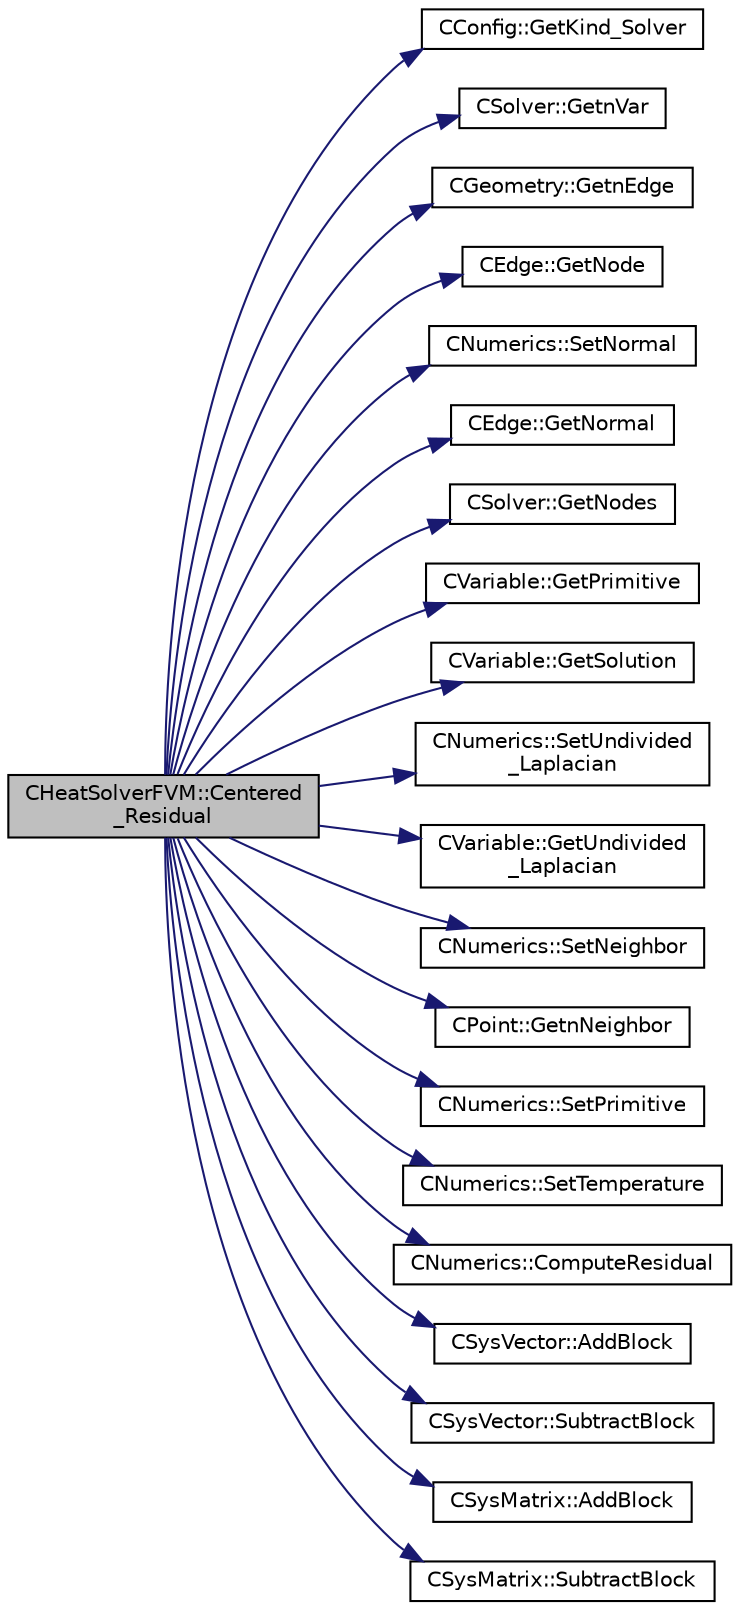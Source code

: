 digraph "CHeatSolverFVM::Centered_Residual"
{
  edge [fontname="Helvetica",fontsize="10",labelfontname="Helvetica",labelfontsize="10"];
  node [fontname="Helvetica",fontsize="10",shape=record];
  rankdir="LR";
  Node207 [label="CHeatSolverFVM::Centered\l_Residual",height=0.2,width=0.4,color="black", fillcolor="grey75", style="filled", fontcolor="black"];
  Node207 -> Node208 [color="midnightblue",fontsize="10",style="solid",fontname="Helvetica"];
  Node208 [label="CConfig::GetKind_Solver",height=0.2,width=0.4,color="black", fillcolor="white", style="filled",URL="$class_c_config.html#a0e2628fc803f14ec6179427ee02e8655",tooltip="Governing equations of the flow (it can be different from the run time equation). ..."];
  Node207 -> Node209 [color="midnightblue",fontsize="10",style="solid",fontname="Helvetica"];
  Node209 [label="CSolver::GetnVar",height=0.2,width=0.4,color="black", fillcolor="white", style="filled",URL="$class_c_solver.html#a65c22046b0cf1938ba22648912d04680",tooltip="Get the number of variables of the problem. "];
  Node207 -> Node210 [color="midnightblue",fontsize="10",style="solid",fontname="Helvetica"];
  Node210 [label="CGeometry::GetnEdge",height=0.2,width=0.4,color="black", fillcolor="white", style="filled",URL="$class_c_geometry.html#a7d6e1e1d1e46da8f55ecbe1a9380530a",tooltip="Get number of edges. "];
  Node207 -> Node211 [color="midnightblue",fontsize="10",style="solid",fontname="Helvetica"];
  Node211 [label="CEdge::GetNode",height=0.2,width=0.4,color="black", fillcolor="white", style="filled",URL="$class_c_edge.html#aee33b61d646e3fe59a4e23284ab1bf33",tooltip="Get the nodes of the edge. "];
  Node207 -> Node212 [color="midnightblue",fontsize="10",style="solid",fontname="Helvetica"];
  Node212 [label="CNumerics::SetNormal",height=0.2,width=0.4,color="black", fillcolor="white", style="filled",URL="$class_c_numerics.html#a41903d97957f351cd9ee63ca404985b1",tooltip="Set the value of the normal vector to the face between two points. "];
  Node207 -> Node213 [color="midnightblue",fontsize="10",style="solid",fontname="Helvetica"];
  Node213 [label="CEdge::GetNormal",height=0.2,width=0.4,color="black", fillcolor="white", style="filled",URL="$class_c_edge.html#ada210a6f0643f444e7e491fc4ed9e662",tooltip="Copy the the normal vector of a face. "];
  Node207 -> Node214 [color="midnightblue",fontsize="10",style="solid",fontname="Helvetica"];
  Node214 [label="CSolver::GetNodes",height=0.2,width=0.4,color="black", fillcolor="white", style="filled",URL="$class_c_solver.html#af3198e52a2ea377bb765647b5e697197",tooltip="Allow outside access to the nodes of the solver, containing conservatives, primitives, etc. "];
  Node207 -> Node215 [color="midnightblue",fontsize="10",style="solid",fontname="Helvetica"];
  Node215 [label="CVariable::GetPrimitive",height=0.2,width=0.4,color="black", fillcolor="white", style="filled",URL="$class_c_variable.html#abe38982ec51efc8391ef27fc434f37ad",tooltip="A virtual member. "];
  Node207 -> Node216 [color="midnightblue",fontsize="10",style="solid",fontname="Helvetica"];
  Node216 [label="CVariable::GetSolution",height=0.2,width=0.4,color="black", fillcolor="white", style="filled",URL="$class_c_variable.html#a261483e39c23c1de7cb9aea7e917c121",tooltip="Get the solution. "];
  Node207 -> Node217 [color="midnightblue",fontsize="10",style="solid",fontname="Helvetica"];
  Node217 [label="CNumerics::SetUndivided\l_Laplacian",height=0.2,width=0.4,color="black", fillcolor="white", style="filled",URL="$class_c_numerics.html#a8818257f545fe207ff69f6c0337f3b26",tooltip="Set the value of undivided laplacian. "];
  Node207 -> Node218 [color="midnightblue",fontsize="10",style="solid",fontname="Helvetica"];
  Node218 [label="CVariable::GetUndivided\l_Laplacian",height=0.2,width=0.4,color="black", fillcolor="white", style="filled",URL="$class_c_variable.html#a1dd90f7826e65b6b9fe15becaf82b1af",tooltip="Get the undivided laplacian of the solution. "];
  Node207 -> Node219 [color="midnightblue",fontsize="10",style="solid",fontname="Helvetica"];
  Node219 [label="CNumerics::SetNeighbor",height=0.2,width=0.4,color="black", fillcolor="white", style="filled",URL="$class_c_numerics.html#a3a325233fabba63421dd5d0596b6a7ca",tooltip="Set the number of neighbor to a point. "];
  Node207 -> Node220 [color="midnightblue",fontsize="10",style="solid",fontname="Helvetica"];
  Node220 [label="CPoint::GetnNeighbor",height=0.2,width=0.4,color="black", fillcolor="white", style="filled",URL="$class_c_point.html#a73ffb61e70753ea46e80edba22cf39a4",tooltip="Get the number of neighbor of a point. "];
  Node207 -> Node221 [color="midnightblue",fontsize="10",style="solid",fontname="Helvetica"];
  Node221 [label="CNumerics::SetPrimitive",height=0.2,width=0.4,color="black", fillcolor="white", style="filled",URL="$class_c_numerics.html#af72b17d397adf09beed2e99e2daf895c",tooltip="Set the value of the primitive variables. "];
  Node207 -> Node222 [color="midnightblue",fontsize="10",style="solid",fontname="Helvetica"];
  Node222 [label="CNumerics::SetTemperature",height=0.2,width=0.4,color="black", fillcolor="white", style="filled",URL="$class_c_numerics.html#a42f988dfe419c655c6162802ff355bc2",tooltip="Set the value of the temperature. "];
  Node207 -> Node223 [color="midnightblue",fontsize="10",style="solid",fontname="Helvetica"];
  Node223 [label="CNumerics::ComputeResidual",height=0.2,width=0.4,color="black", fillcolor="white", style="filled",URL="$class_c_numerics.html#abe734316e0047f463f059fd77a281958",tooltip="Compute the numerical residual. "];
  Node207 -> Node224 [color="midnightblue",fontsize="10",style="solid",fontname="Helvetica"];
  Node224 [label="CSysVector::AddBlock",height=0.2,width=0.4,color="black", fillcolor="white", style="filled",URL="$class_c_sys_vector.html#acd4c36df2ea0b7ad473944cff9bf5d72",tooltip="Add val_residual to the residual. "];
  Node207 -> Node225 [color="midnightblue",fontsize="10",style="solid",fontname="Helvetica"];
  Node225 [label="CSysVector::SubtractBlock",height=0.2,width=0.4,color="black", fillcolor="white", style="filled",URL="$class_c_sys_vector.html#a732b302ca148d38b442bfe7e096a81be",tooltip="Subtract val_residual to the residual. "];
  Node207 -> Node226 [color="midnightblue",fontsize="10",style="solid",fontname="Helvetica"];
  Node226 [label="CSysMatrix::AddBlock",height=0.2,width=0.4,color="black", fillcolor="white", style="filled",URL="$class_c_sys_matrix.html#a85def3109e5aa5307268ca830a8f6522",tooltip="Adds the specified block to the sparse matrix. "];
  Node207 -> Node227 [color="midnightblue",fontsize="10",style="solid",fontname="Helvetica"];
  Node227 [label="CSysMatrix::SubtractBlock",height=0.2,width=0.4,color="black", fillcolor="white", style="filled",URL="$class_c_sys_matrix.html#af913d33707e948c30fff5a62773ef5c6",tooltip="Subtracts the specified block to the sparse matrix. "];
}
